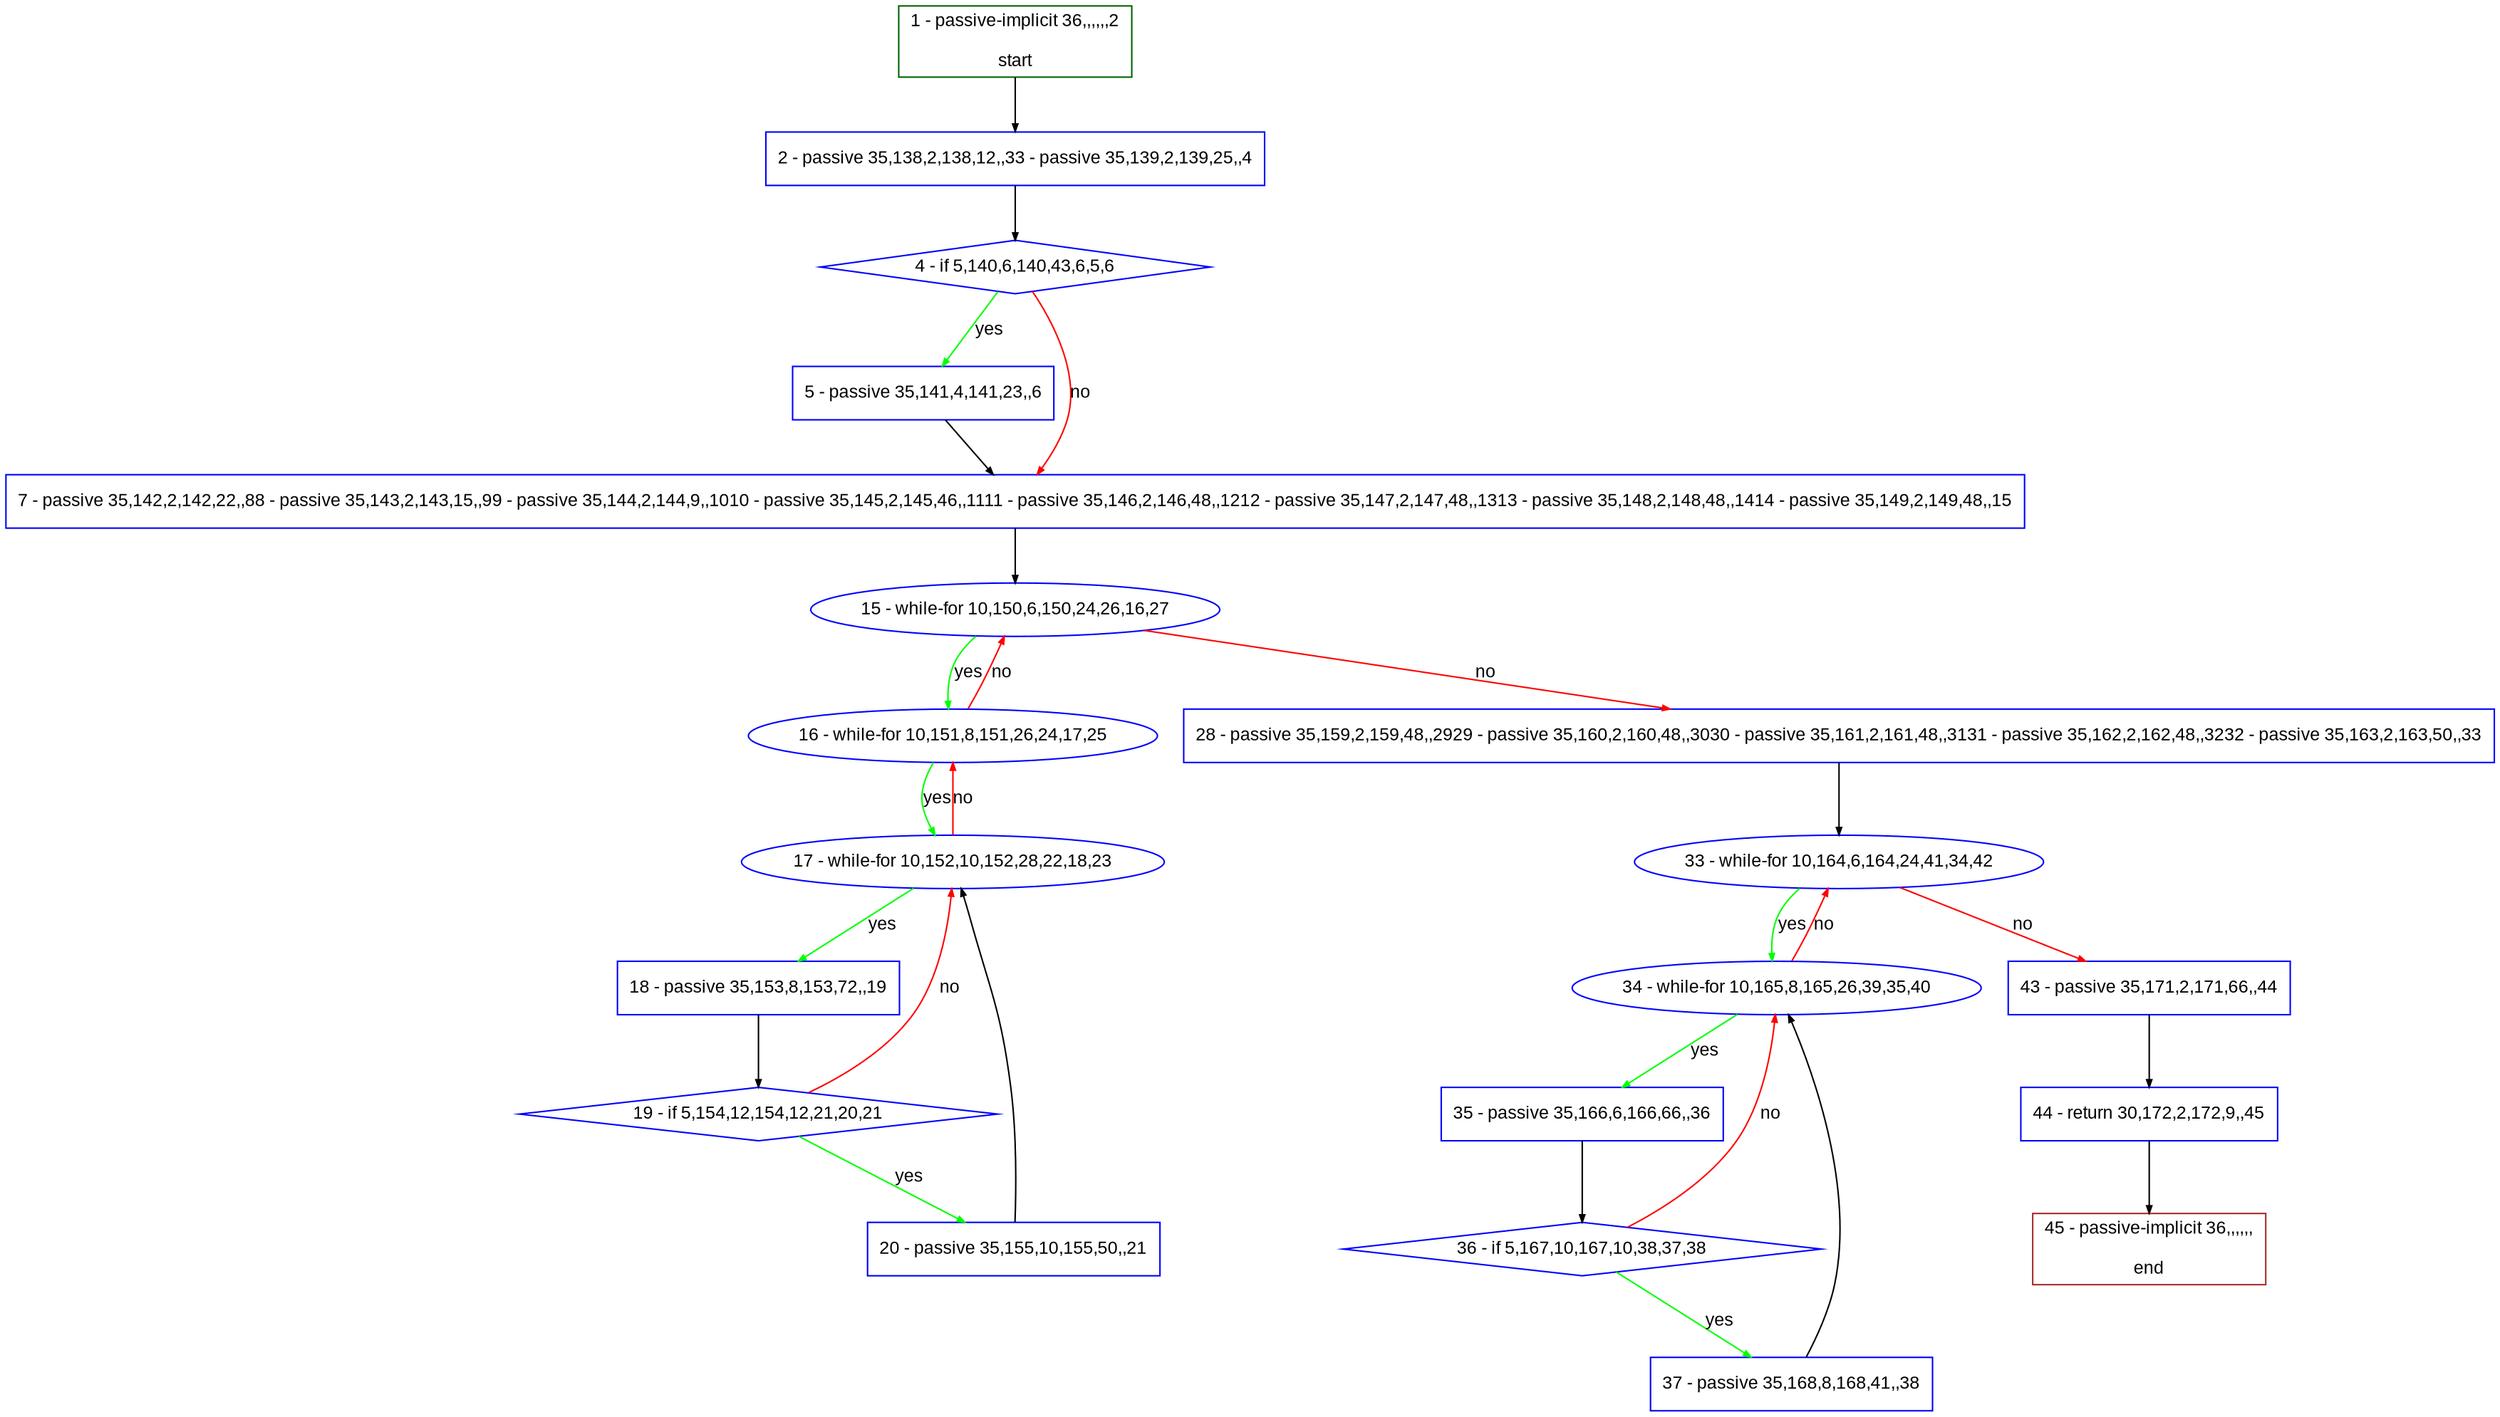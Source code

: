 digraph "" {
  graph [pack="true", label="", fontsize="12", packmode="clust", fontname="Arial", fillcolor="#FFFFCC", bgcolor="white", style="rounded,filled", compound="true"];
  node [node_initialized="no", label="", color="grey", fontsize="12", fillcolor="white", fontname="Arial", style="filled", shape="rectangle", compound="true", fixedsize="false"];
  edge [fontcolor="black", arrowhead="normal", arrowtail="none", arrowsize="0.5", ltail="", label="", color="black", fontsize="12", lhead="", fontname="Arial", dir="forward", compound="true"];
  __N1 [label="2 - passive 35,138,2,138,12,,33 - passive 35,139,2,139,25,,4", color="#0000ff", fillcolor="#ffffff", style="filled", shape="box"];
  __N2 [label="1 - passive-implicit 36,,,,,,2\n\nstart", color="#006400", fillcolor="#ffffff", style="filled", shape="box"];
  __N3 [label="4 - if 5,140,6,140,43,6,5,6", color="#0000ff", fillcolor="#ffffff", style="filled", shape="diamond"];
  __N4 [label="5 - passive 35,141,4,141,23,,6", color="#0000ff", fillcolor="#ffffff", style="filled", shape="box"];
  __N5 [label="7 - passive 35,142,2,142,22,,88 - passive 35,143,2,143,15,,99 - passive 35,144,2,144,9,,1010 - passive 35,145,2,145,46,,1111 - passive 35,146,2,146,48,,1212 - passive 35,147,2,147,48,,1313 - passive 35,148,2,148,48,,1414 - passive 35,149,2,149,48,,15", color="#0000ff", fillcolor="#ffffff", style="filled", shape="box"];
  __N6 [label="15 - while-for 10,150,6,150,24,26,16,27", color="#0000ff", fillcolor="#ffffff", style="filled", shape="oval"];
  __N7 [label="16 - while-for 10,151,8,151,26,24,17,25", color="#0000ff", fillcolor="#ffffff", style="filled", shape="oval"];
  __N8 [label="28 - passive 35,159,2,159,48,,2929 - passive 35,160,2,160,48,,3030 - passive 35,161,2,161,48,,3131 - passive 35,162,2,162,48,,3232 - passive 35,163,2,163,50,,33", color="#0000ff", fillcolor="#ffffff", style="filled", shape="box"];
  __N9 [label="17 - while-for 10,152,10,152,28,22,18,23", color="#0000ff", fillcolor="#ffffff", style="filled", shape="oval"];
  __N10 [label="18 - passive 35,153,8,153,72,,19", color="#0000ff", fillcolor="#ffffff", style="filled", shape="box"];
  __N11 [label="19 - if 5,154,12,154,12,21,20,21", color="#0000ff", fillcolor="#ffffff", style="filled", shape="diamond"];
  __N12 [label="20 - passive 35,155,10,155,50,,21", color="#0000ff", fillcolor="#ffffff", style="filled", shape="box"];
  __N13 [label="33 - while-for 10,164,6,164,24,41,34,42", color="#0000ff", fillcolor="#ffffff", style="filled", shape="oval"];
  __N14 [label="34 - while-for 10,165,8,165,26,39,35,40", color="#0000ff", fillcolor="#ffffff", style="filled", shape="oval"];
  __N15 [label="43 - passive 35,171,2,171,66,,44", color="#0000ff", fillcolor="#ffffff", style="filled", shape="box"];
  __N16 [label="35 - passive 35,166,6,166,66,,36", color="#0000ff", fillcolor="#ffffff", style="filled", shape="box"];
  __N17 [label="36 - if 5,167,10,167,10,38,37,38", color="#0000ff", fillcolor="#ffffff", style="filled", shape="diamond"];
  __N18 [label="37 - passive 35,168,8,168,41,,38", color="#0000ff", fillcolor="#ffffff", style="filled", shape="box"];
  __N19 [label="44 - return 30,172,2,172,9,,45", color="#0000ff", fillcolor="#ffffff", style="filled", shape="box"];
  __N20 [label="45 - passive-implicit 36,,,,,,\n\nend", color="#a52a2a", fillcolor="#ffffff", style="filled", shape="box"];
  __N2 -> __N1 [arrowhead="normal", arrowtail="none", color="#000000", label="", dir="forward"];
  __N1 -> __N3 [arrowhead="normal", arrowtail="none", color="#000000", label="", dir="forward"];
  __N3 -> __N4 [arrowhead="normal", arrowtail="none", color="#00ff00", label="yes", dir="forward"];
  __N3 -> __N5 [arrowhead="normal", arrowtail="none", color="#ff0000", label="no", dir="forward"];
  __N4 -> __N5 [arrowhead="normal", arrowtail="none", color="#000000", label="", dir="forward"];
  __N5 -> __N6 [arrowhead="normal", arrowtail="none", color="#000000", label="", dir="forward"];
  __N6 -> __N7 [arrowhead="normal", arrowtail="none", color="#00ff00", label="yes", dir="forward"];
  __N7 -> __N6 [arrowhead="normal", arrowtail="none", color="#ff0000", label="no", dir="forward"];
  __N6 -> __N8 [arrowhead="normal", arrowtail="none", color="#ff0000", label="no", dir="forward"];
  __N7 -> __N9 [arrowhead="normal", arrowtail="none", color="#00ff00", label="yes", dir="forward"];
  __N9 -> __N7 [arrowhead="normal", arrowtail="none", color="#ff0000", label="no", dir="forward"];
  __N9 -> __N10 [arrowhead="normal", arrowtail="none", color="#00ff00", label="yes", dir="forward"];
  __N10 -> __N11 [arrowhead="normal", arrowtail="none", color="#000000", label="", dir="forward"];
  __N11 -> __N9 [arrowhead="normal", arrowtail="none", color="#ff0000", label="no", dir="forward"];
  __N11 -> __N12 [arrowhead="normal", arrowtail="none", color="#00ff00", label="yes", dir="forward"];
  __N12 -> __N9 [arrowhead="normal", arrowtail="none", color="#000000", label="", dir="forward"];
  __N8 -> __N13 [arrowhead="normal", arrowtail="none", color="#000000", label="", dir="forward"];
  __N13 -> __N14 [arrowhead="normal", arrowtail="none", color="#00ff00", label="yes", dir="forward"];
  __N14 -> __N13 [arrowhead="normal", arrowtail="none", color="#ff0000", label="no", dir="forward"];
  __N13 -> __N15 [arrowhead="normal", arrowtail="none", color="#ff0000", label="no", dir="forward"];
  __N14 -> __N16 [arrowhead="normal", arrowtail="none", color="#00ff00", label="yes", dir="forward"];
  __N16 -> __N17 [arrowhead="normal", arrowtail="none", color="#000000", label="", dir="forward"];
  __N17 -> __N14 [arrowhead="normal", arrowtail="none", color="#ff0000", label="no", dir="forward"];
  __N17 -> __N18 [arrowhead="normal", arrowtail="none", color="#00ff00", label="yes", dir="forward"];
  __N18 -> __N14 [arrowhead="normal", arrowtail="none", color="#000000", label="", dir="forward"];
  __N15 -> __N19 [arrowhead="normal", arrowtail="none", color="#000000", label="", dir="forward"];
  __N19 -> __N20 [arrowhead="normal", arrowtail="none", color="#000000", label="", dir="forward"];
}
